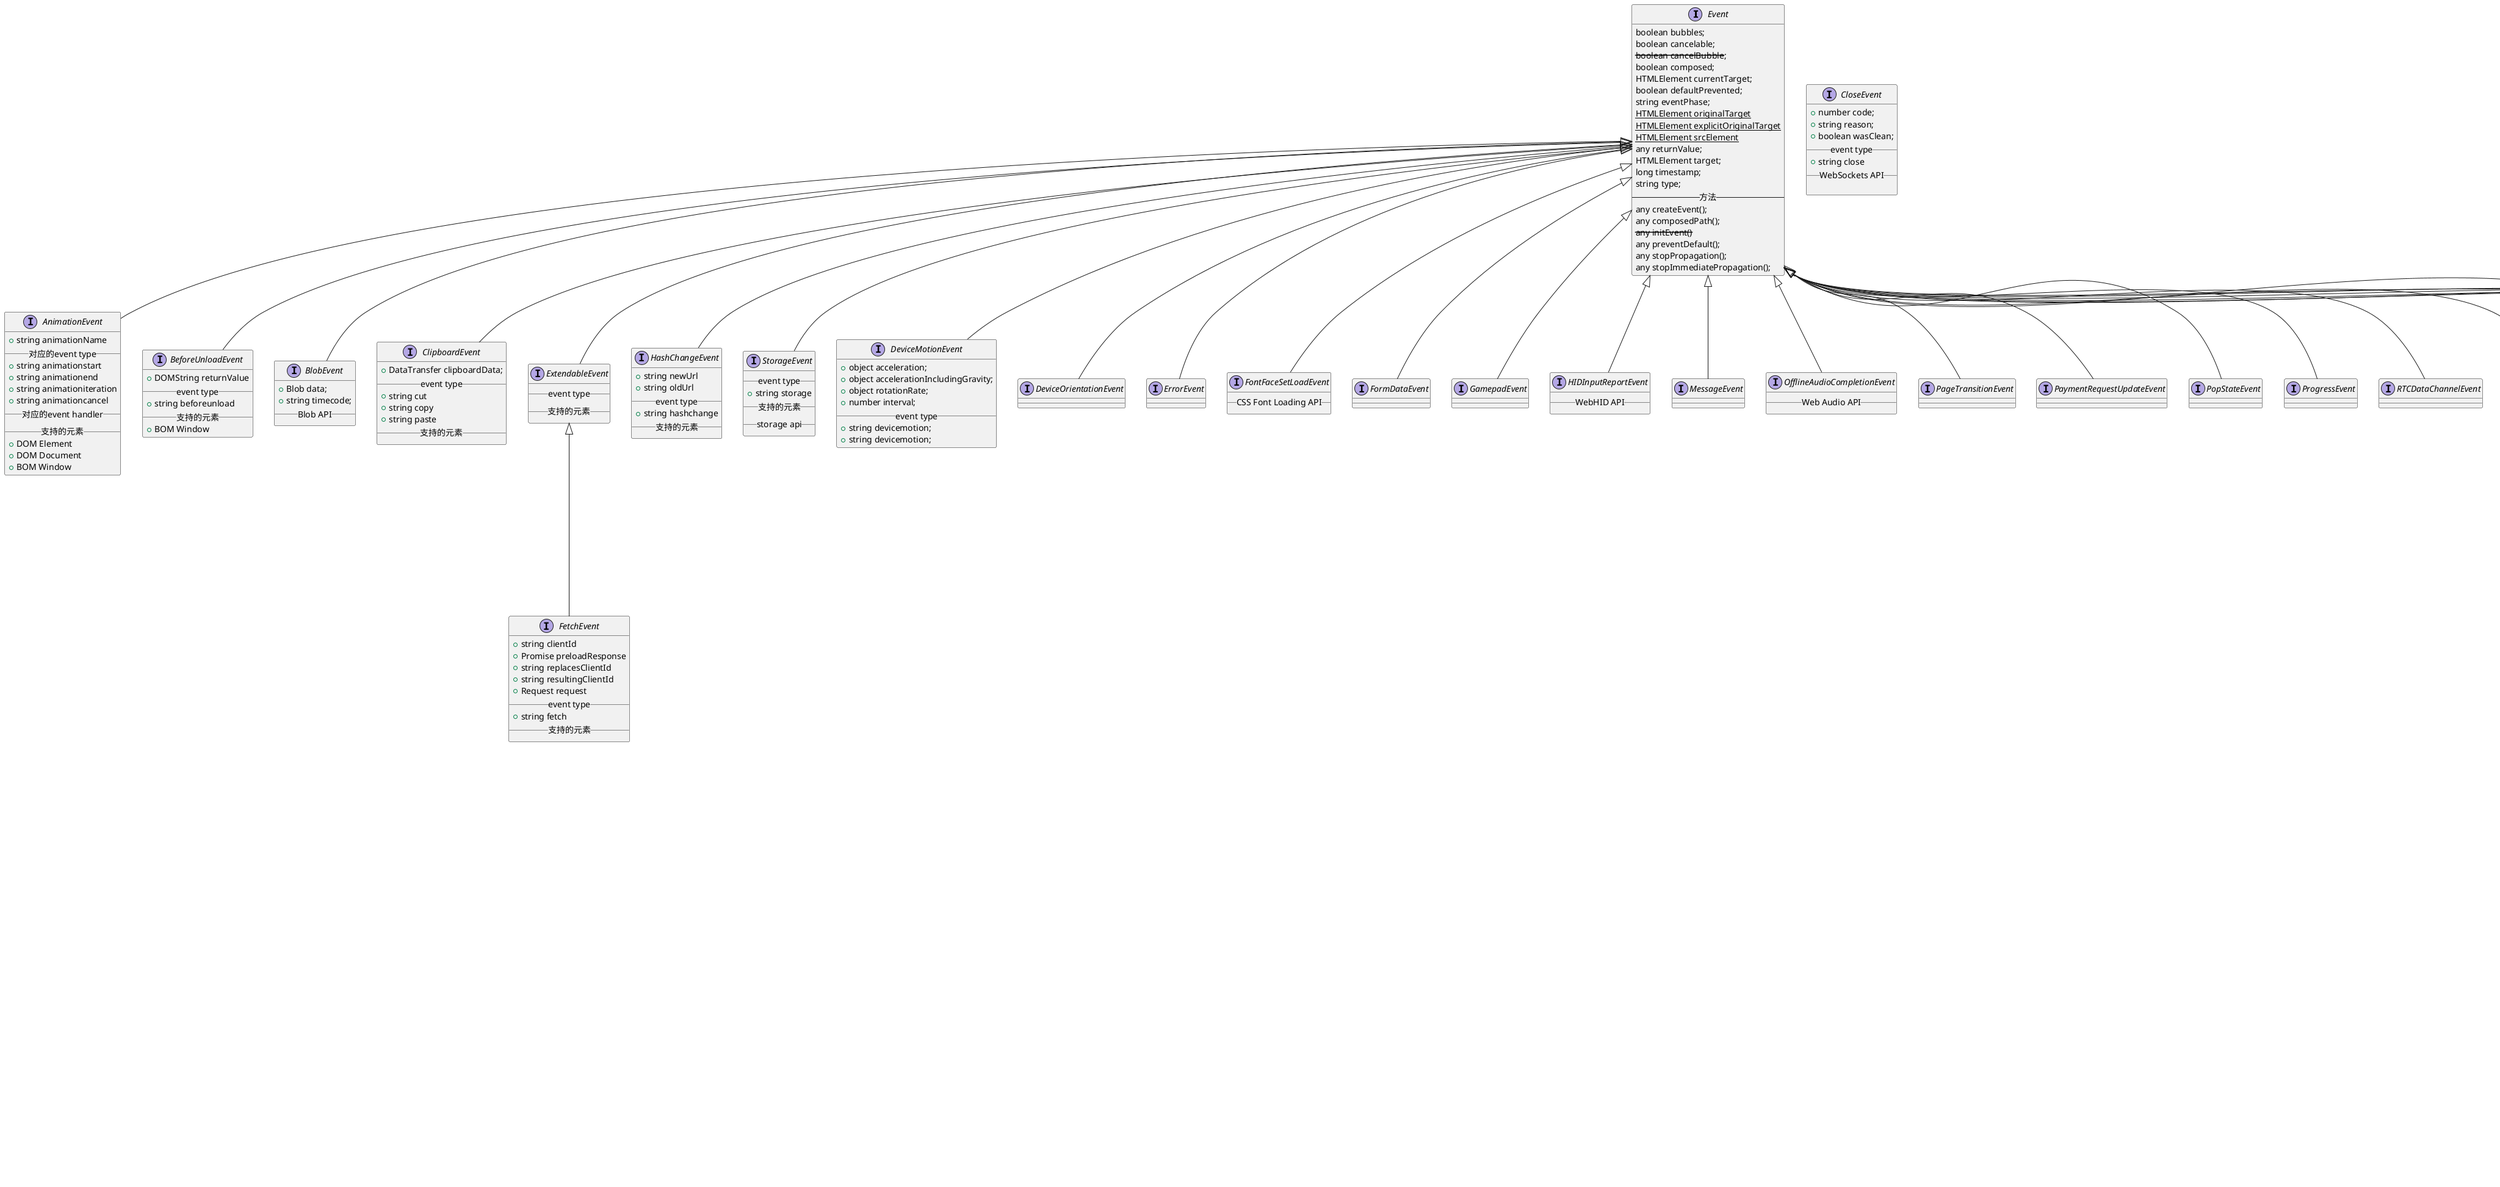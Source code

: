 @startuml Event Interface，表示在DOM中出现的事件的handler的参数类型
' https://developer.mozilla.org/en-US/docs/Web/Events，事件触发对象以及明细
    interface Event {
        boolean bubbles;
        boolean cancelable;
        <s>boolean cancelBubble</s>;
        boolean composed;
        HTMLElement currentTarget;
        boolean defaultPrevented;
        string eventPhase;
        <u>HTMLElement originalTarget</u>
        <u>HTMLElement explicitOriginalTarget</u>
        <u>HTMLElement srcElement</u>
        any returnValue;
        HTMLElement target;
        long timestamp;
        string type;
        -- 方法 --
        any createEvent();
        any composedPath();
        <s>any initEvent()</s>
        any preventDefault();
        any stopPropagation();
        any stopImmediatePropagation();
    }
    interface AnimationEvent {
        + string animationName
        __对应的event type__
        + string animationstart
        + string animationend
        + string animationiteration
        + string animationcancel
        __对应的event handler__
        __支持的元素__
        + DOM Element
        + DOM Document
        + BOM Window
    }
    interface BeforeUnloadEvent {
        + DOMString returnValue
        __event type__
        + string beforeunload
        __支持的元素__
        + BOM Window
    }
    interface BlobEvent {
        + Blob data;
        + string timecode;
        __Blob API__
    }
    interface ClipboardEvent {
        + DataTransfer clipboardData;
        __event type__
        + string cut
        + string copy
        + string paste
        __支持的元素__
    }
    interface CloseEvent {
        + number code;
        + string reason;
        + boolean wasClean;
        __event type__
        + string close
        __WebSockets API__
        
    }
    interface ExtendableEvent {
        __event type__
        __支持的元素__
    }
    interface FetchEvent {
        + string clientId
        + Promise preloadResponse
        + string replacesClientId
        + string resultingClientId
        + Request request
        __event type__
        + string fetch
        __支持的元素__
    }
    interface HashChangeEvent {
        + string newUrl
        + string oldUrl
        __event type__
        + string hashchange
        __支持的元素__
    }
    interface StorageEvent {
        __event type__
        + string storage
        __支持的元素__
        __storage api__
    }
    interface DeviceMotionEvent {
        + object acceleration;
        + object accelerationIncludingGravity;
        + object rotationRate;
        + number interval;
        __event type__
        + string devicemotion;
        + string devicemotion;
    }
    interface DeviceOrientationEvent {}
    interface ErrorEvent {}
    interface FontFaceSetLoadEvent {
        __CSS Font Loading API__
    }
    interface FormDataEvent {
    }
    interface GamepadEvent {}
    interface HIDInputReportEvent {
        __WebHID API__
    }
    interface MessageEvent {}
    interface OfflineAudioCompletionEvent {
        __Web Audio API__
    }
    interface PageTransitionEvent {}
    interface PaymentRequestUpdateEvent {}
    interface PopStateEvent {}
    interface ProgressEvent {}
    interface RTCDataChannelEvent {}
    interface RTCPeerConnectionIceEvent {}
    interface SubmitEvent {}
    interface TimeEvent {
        __SVG SMIL__
    }
    interface TrackEvent {}
    interface TransitionEvent {}
    interface WebGLContextEvent {
        __WebGL API__
    }


    interface UIEvent {
        + long detail
        + WindowProxy view
    }
    interface TouchEvent {
        + boolean altKey
        + boolean ctrlKey
        + boolean metaKey
        + boolean shiftKey
        + TouchList changedTouches
        + TouchList targetTouches
        + TouchList touches
        __event type__
        + string touchstart
        + string touchend
        + string touchmove
        + string touchcancel
        __支持的元素__
    }
    interface FocusEvent {
        + EventTarget relatedTarget
        __对应的event type__
        + string blur
        + string focusout
        + string focus
        + string focusin
        __对应的event handler__
        __支持的元素__
    }
    interface KeyboardEvent {
        + boolean altKey
        + boolean ctrlKey
        + boolean metaKey
        + boolean shiftKey
        + boolean repeat
        + string code
        + string key
        + string locale
        + number location
        + boolean isComposing
        __event type__
        + string keydown
        + string keypress
        + string keyup
        __支持的元素__
    }
    interface CompositionEvent {
        + string data
        + string locale
        __event type__
        + string composionstart
        + string composionend
        + string composionupdate
        __支持的元素__
    }
    interface InputEvent {
        + string data
        + DataTrasfer dataTransfer
        + string inputType
        + boolean isComposing
        __event type__
        + string input
        __支持的元素__
    }
    interface MouseEvent {
        + boolean altKey
        + number button
        + array buttons
        + number clientX
        + number clientY
        + boolean ctrlKey
        + number layerX
        + number layerY
        + number movementX
        + number movementY
        + number offsetX
        + number offsetY
        + number pageX
        + number pageY
        + EventTarget relatedTarget
        + number screenX
        + number screenY
        + boolean shiftKey
        + number x
        + number y
        __event type__
        + string click
        + string dbclick
        + string mouseup
        + string mousedown
        __支持的元素__
    }

    interface WheelEvent {
        + double deltaX
        + double deltaY
        + double deltaZ
        + double deltaMode
        __event type__
        + string wheel
        ' 代替非标准mousewheel
        __支持的元素__
    }
    interface DragEvent {
        + DataTransfer dataTransfer
        __event type__
        + string drag
        + string dragend
        + string dragenter
        + string dragleave
        + string dragover
        + string dragstart
        + string drop
        __支持的元素__
    }
    interface PointerEvent {
        + string pointerId
        + number width
        + number height
        + number pressure
        + number tangentialPressure
        + number tiltX
        + number tiltY
        + number twist
        + string pointerType
        + boolean isPrimary
        __event type__
        + string pointerover
        + string pointerenter
        + string pointerdown
        + string pointermove
        + string pointerrawupdate
        + string pointerup
        + string pointercancel
        + string pointerout
        + string pointerleave
        + string gotpointercapture
        + string lostpointercapture
        __支持的元素__
    }
    
    interface CustomEvent {
        __event type__
        __支持的元素__
    }
    

    Event <|-- AnimationEvent
    Event <|-- BeforeUnloadEvent
    Event <|-- BlobEvent
    Event <|-- ClipboardEvent
    Event <|-- ExtendableEvent
    Event <|-- HashChangeEvent
    Event <|-- StorageEvent
    Event <|-- DeviceMotionEvent
    Event <|-- DeviceOrientationEvent
    Event <|-- ErrorEvent
    Event <|-- FontFaceSetLoadEvent
    Event <|-- FormDataEvent
    Event <|-- GamepadEvent
    Event <|-- HIDInputReportEvent
    Event <|-- MessageEvent
    Event <|-- OfflineAudioCompletionEvent
    Event <|-- PageTransitionEvent
    Event <|-- PaymentRequestUpdateEvent
    Event <|-- PopStateEvent
    Event <|-- ProgressEvent
    Event <|-- RTCDataChannelEvent
    Event <|-- RTCPeerConnectionIceEvent
    Event <|-- SubmitEvent
    Event <|-- TimeEvent
    Event <|-- TrackEvent
    Event <|-- TransitionEvent
    Event <|-- WebGLContextEvent
    Event <|-- CustomEvent
    Event <|-- UIEvent

    ExtendableEvent <|-- FetchEvent

    UIEvent <|-- TouchEvent
    UIEvent <|-- FocusEvent
    UIEvent <|-- KeyboardEvent
    UIEvent <|-- InputEvent
    UIEvent <|-- CompositionEvent
    UIEvent <|-- MouseEvent

    MouseEvent <|-- WheelEvent
    MouseEvent <|-- DragEvent
    MouseEvent <|-- PointerEvent
@enduml